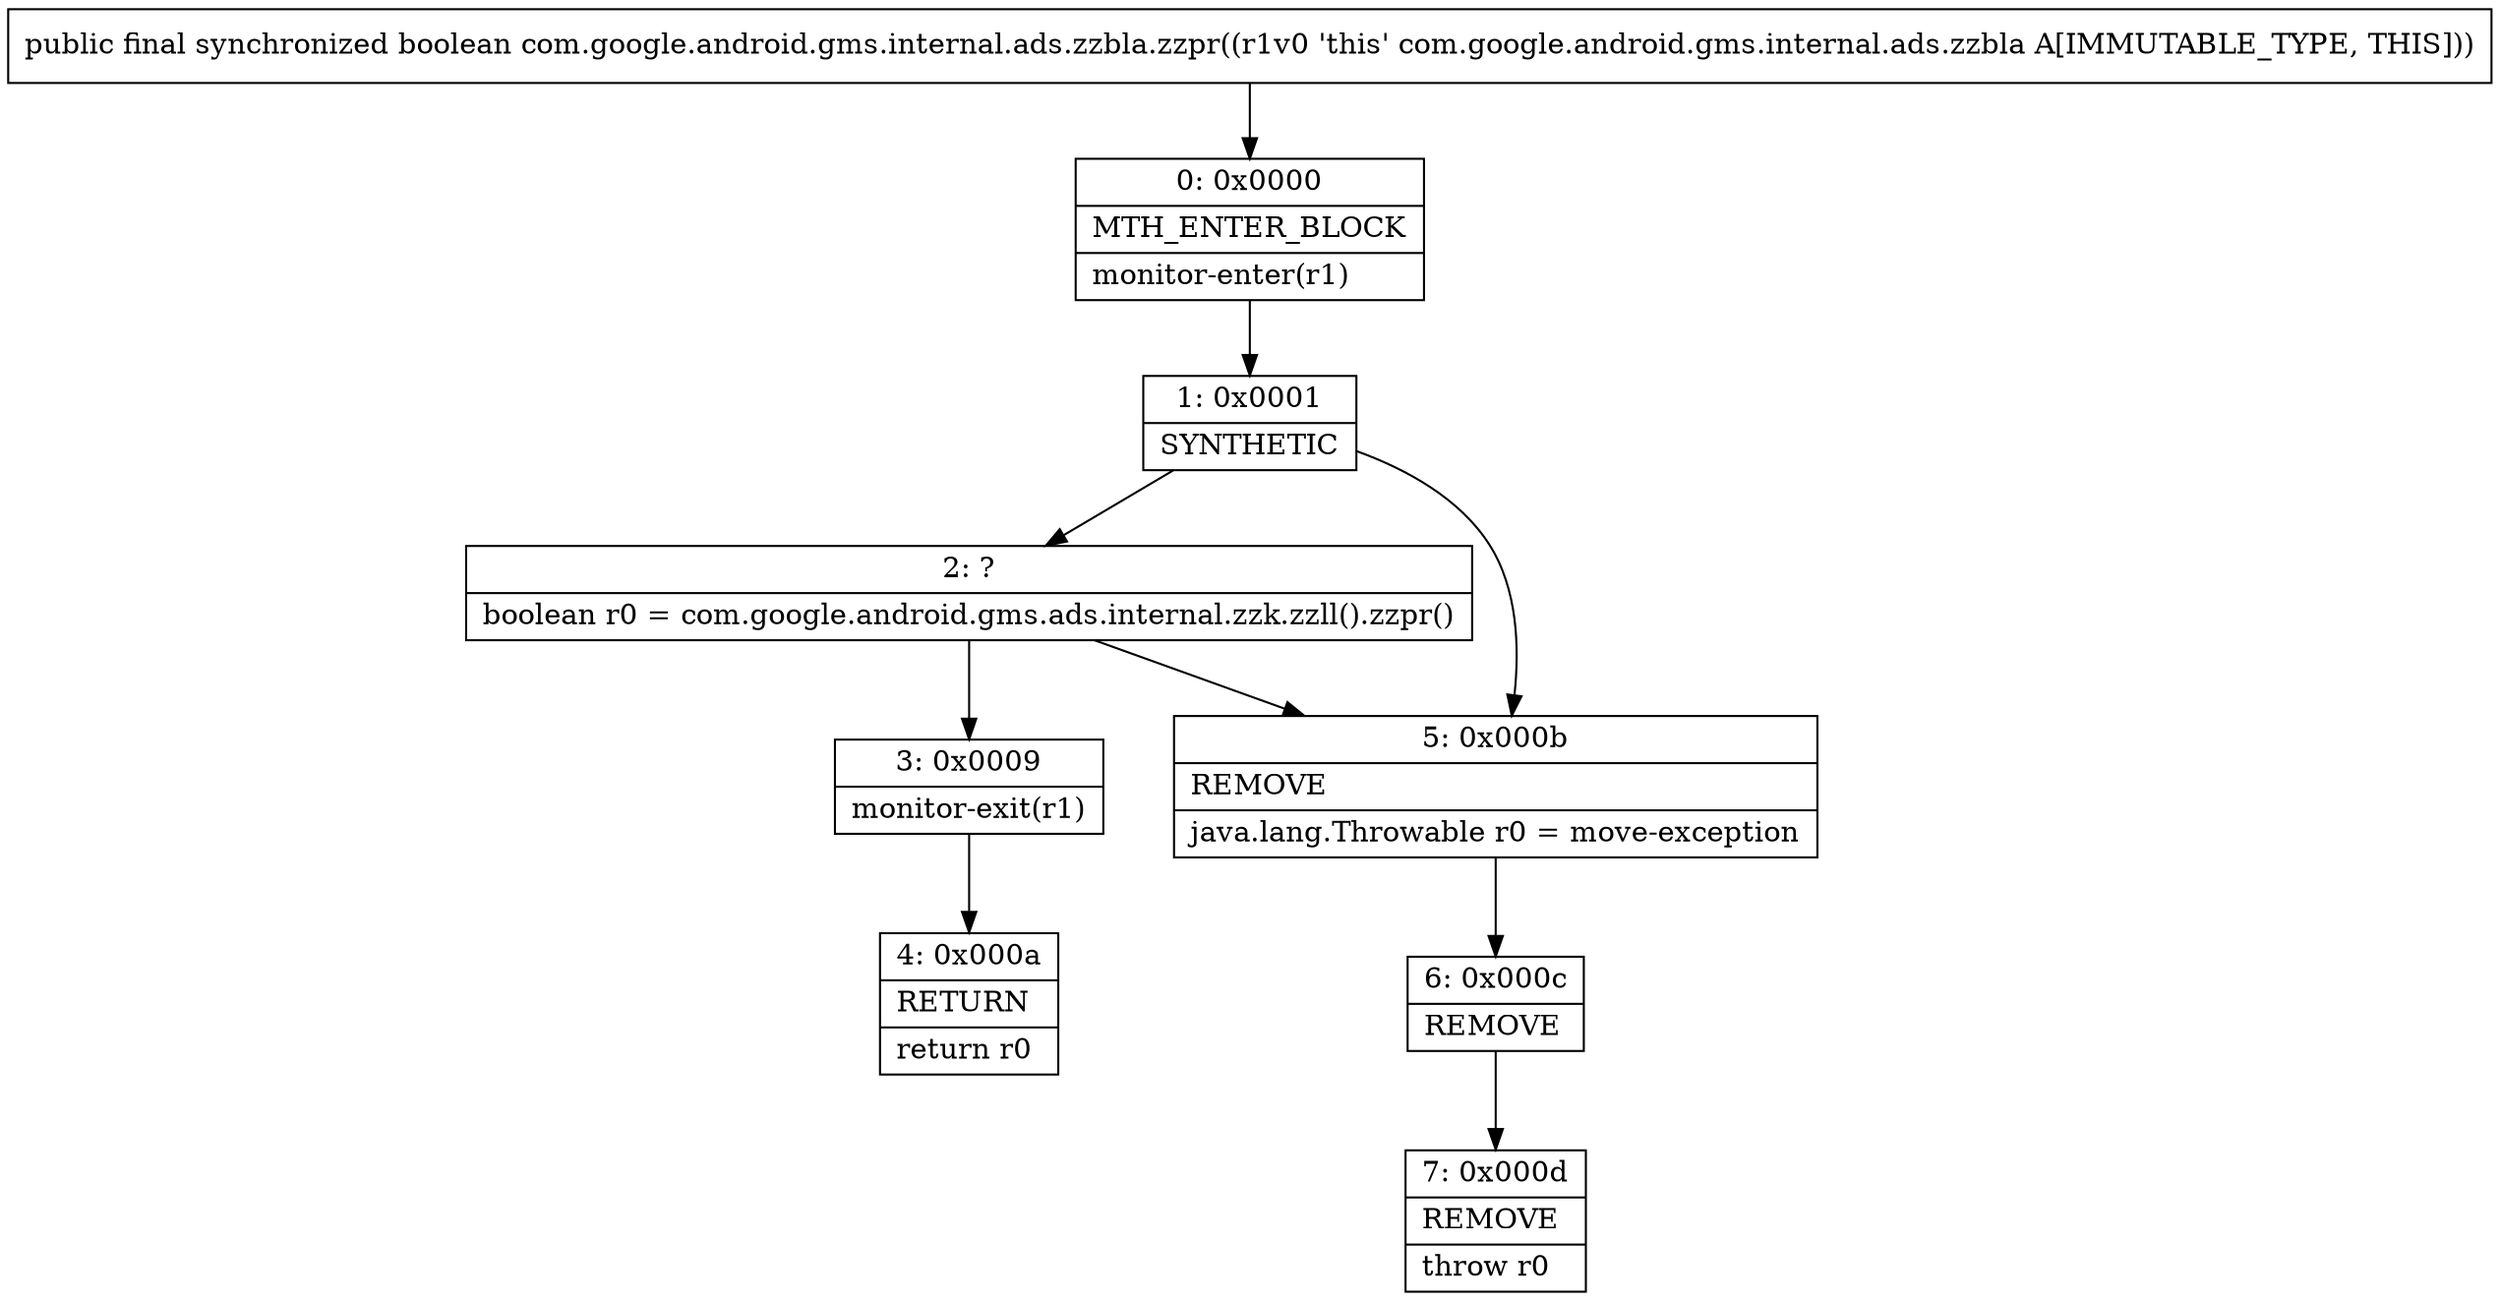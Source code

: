 digraph "CFG forcom.google.android.gms.internal.ads.zzbla.zzpr()Z" {
Node_0 [shape=record,label="{0\:\ 0x0000|MTH_ENTER_BLOCK\l|monitor\-enter(r1)\l}"];
Node_1 [shape=record,label="{1\:\ 0x0001|SYNTHETIC\l}"];
Node_2 [shape=record,label="{2\:\ ?|boolean r0 = com.google.android.gms.ads.internal.zzk.zzll().zzpr()\l}"];
Node_3 [shape=record,label="{3\:\ 0x0009|monitor\-exit(r1)\l}"];
Node_4 [shape=record,label="{4\:\ 0x000a|RETURN\l|return r0\l}"];
Node_5 [shape=record,label="{5\:\ 0x000b|REMOVE\l|java.lang.Throwable r0 = move\-exception\l}"];
Node_6 [shape=record,label="{6\:\ 0x000c|REMOVE\l}"];
Node_7 [shape=record,label="{7\:\ 0x000d|REMOVE\l|throw r0\l}"];
MethodNode[shape=record,label="{public final synchronized boolean com.google.android.gms.internal.ads.zzbla.zzpr((r1v0 'this' com.google.android.gms.internal.ads.zzbla A[IMMUTABLE_TYPE, THIS])) }"];
MethodNode -> Node_0;
Node_0 -> Node_1;
Node_1 -> Node_2;
Node_1 -> Node_5;
Node_2 -> Node_5;
Node_2 -> Node_3;
Node_3 -> Node_4;
Node_5 -> Node_6;
Node_6 -> Node_7;
}

